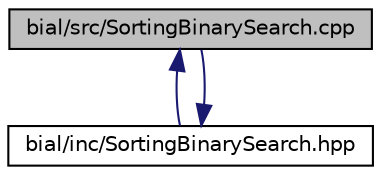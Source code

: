 digraph "bial/src/SortingBinarySearch.cpp"
{
  edge [fontname="Helvetica",fontsize="10",labelfontname="Helvetica",labelfontsize="10"];
  node [fontname="Helvetica",fontsize="10",shape=record];
  Node1 [label="bial/src/SortingBinarySearch.cpp",height=0.2,width=0.4,color="black", fillcolor="grey75", style="filled", fontcolor="black"];
  Node1 -> Node2 [dir="back",color="midnightblue",fontsize="10",style="solid",fontname="Helvetica"];
  Node2 [label="bial/inc/SortingBinarySearch.hpp",height=0.2,width=0.4,color="black", fillcolor="white", style="filled",URL="$_sorting_binary_search_8hpp.html"];
  Node2 -> Node1 [dir="back",color="midnightblue",fontsize="10",style="solid",fontname="Helvetica"];
}
